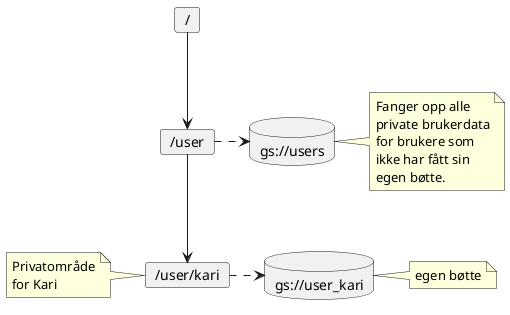 @startuml

card "/" as root

card "/user" as user
root --> user
database usersBucket [
    gs://users
]
note right of usersBucket
    Fanger opp alle
    private brukerdata
    for brukere som
    ikke har fått sin
    egen bøtte.
end note
user .> usersBucket

card "/user/kari" as userKari
note left of userKari
    Privatområde
    for Kari
end note
user --> userKari
database userKariBucket [
    gs://user_kari
]
note right of userKariBucket
    egen bøtte
end note
userKari .> userKariBucket

@enduml